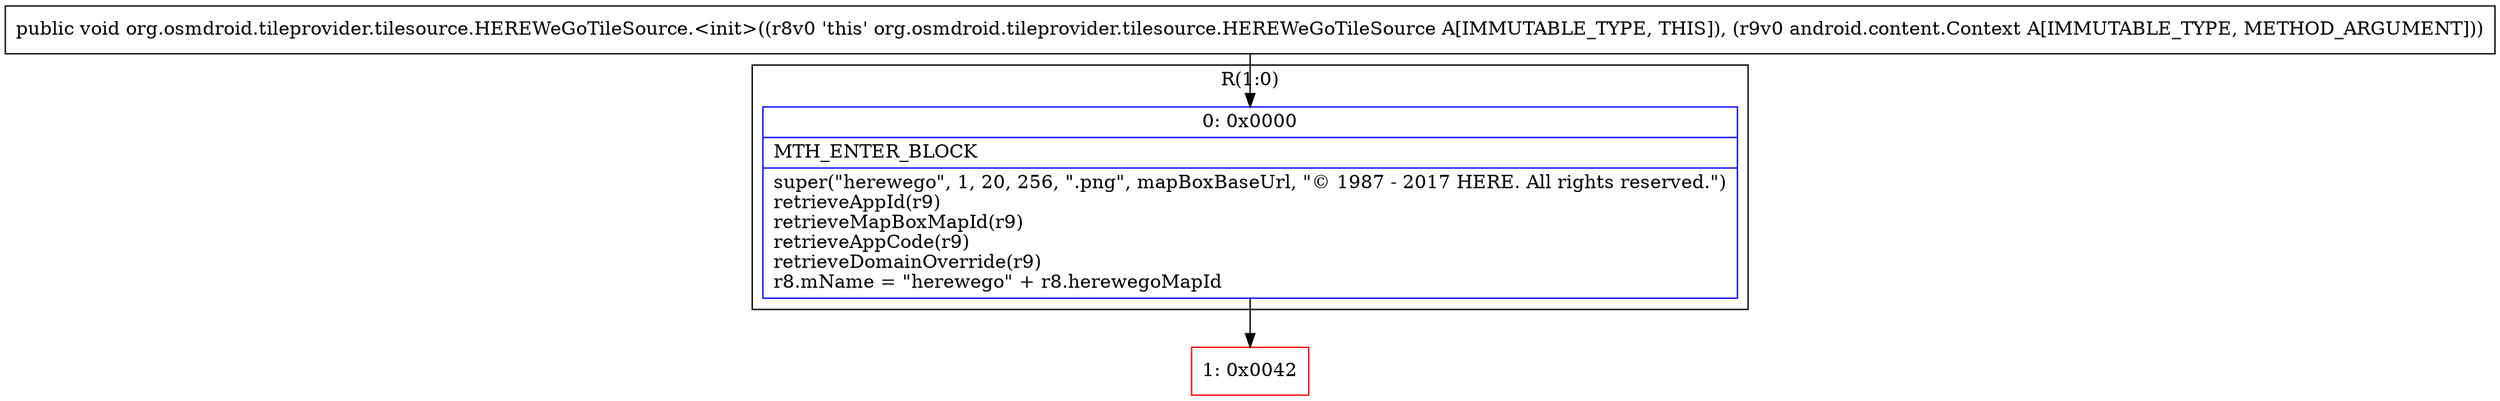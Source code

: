 digraph "CFG fororg.osmdroid.tileprovider.tilesource.HEREWeGoTileSource.\<init\>(Landroid\/content\/Context;)V" {
subgraph cluster_Region_885652575 {
label = "R(1:0)";
node [shape=record,color=blue];
Node_0 [shape=record,label="{0\:\ 0x0000|MTH_ENTER_BLOCK\l|super(\"herewego\", 1, 20, 256, \".png\", mapBoxBaseUrl, \"© 1987 \- 2017 HERE. All rights reserved.\")\lretrieveAppId(r9)\lretrieveMapBoxMapId(r9)\lretrieveAppCode(r9)\lretrieveDomainOverride(r9)\lr8.mName = \"herewego\" + r8.herewegoMapId\l}"];
}
Node_1 [shape=record,color=red,label="{1\:\ 0x0042}"];
MethodNode[shape=record,label="{public void org.osmdroid.tileprovider.tilesource.HEREWeGoTileSource.\<init\>((r8v0 'this' org.osmdroid.tileprovider.tilesource.HEREWeGoTileSource A[IMMUTABLE_TYPE, THIS]), (r9v0 android.content.Context A[IMMUTABLE_TYPE, METHOD_ARGUMENT])) }"];
MethodNode -> Node_0;
Node_0 -> Node_1;
}

